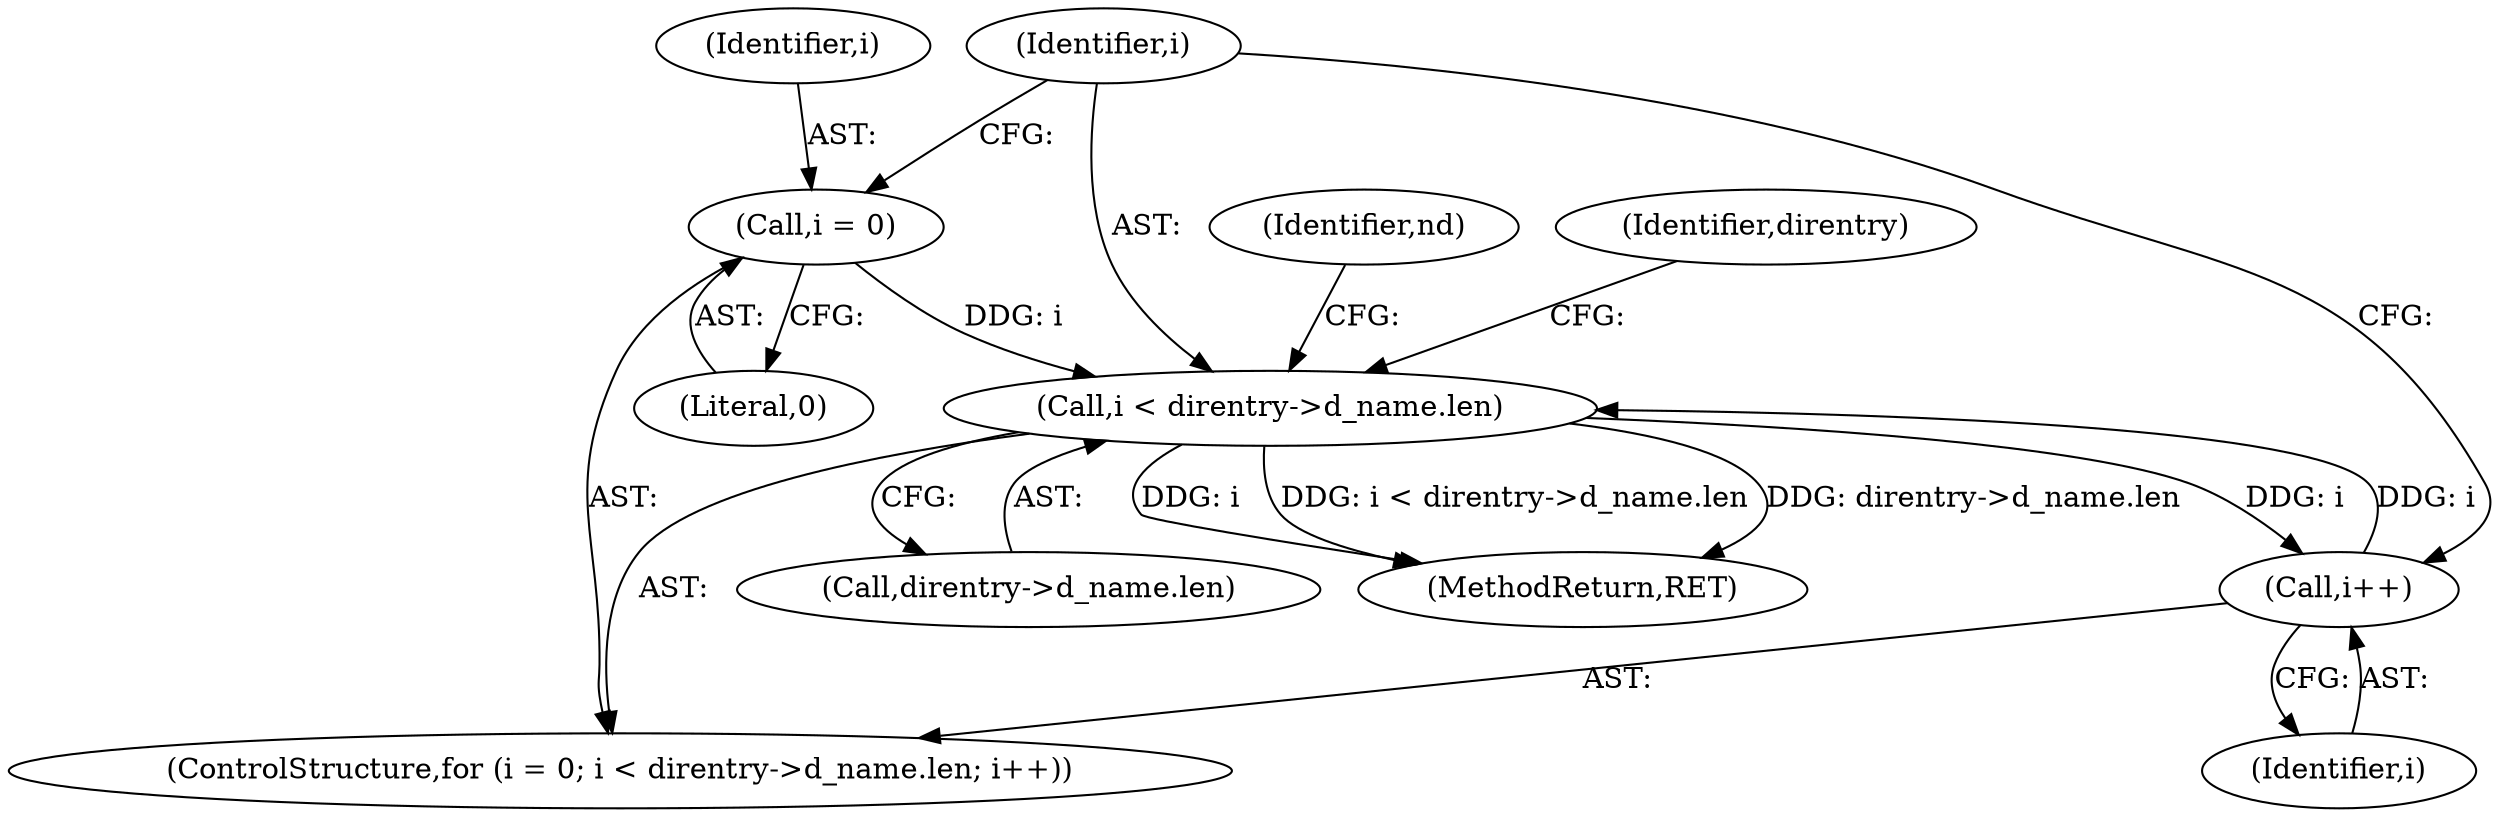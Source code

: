 digraph "0_linux_88d7d4e4a439f32acc56a6d860e415ee71d3df08@pointer" {
"1000198" [label="(Call,i < direntry->d_name.len)"];
"1000205" [label="(Call,i++)"];
"1000198" [label="(Call,i < direntry->d_name.len)"];
"1000195" [label="(Call,i = 0)"];
"1000197" [label="(Literal,0)"];
"1000198" [label="(Call,i < direntry->d_name.len)"];
"1000200" [label="(Call,direntry->d_name.len)"];
"1000195" [label="(Call,i = 0)"];
"1000205" [label="(Call,i++)"];
"1000498" [label="(MethodReturn,RET)"];
"1000199" [label="(Identifier,i)"];
"1000194" [label="(ControlStructure,for (i = 0; i < direntry->d_name.len; i++))"];
"1000196" [label="(Identifier,i)"];
"1000228" [label="(Identifier,nd)"];
"1000212" [label="(Identifier,direntry)"];
"1000206" [label="(Identifier,i)"];
"1000198" -> "1000194"  [label="AST: "];
"1000198" -> "1000200"  [label="CFG: "];
"1000199" -> "1000198"  [label="AST: "];
"1000200" -> "1000198"  [label="AST: "];
"1000212" -> "1000198"  [label="CFG: "];
"1000228" -> "1000198"  [label="CFG: "];
"1000198" -> "1000498"  [label="DDG: direntry->d_name.len"];
"1000198" -> "1000498"  [label="DDG: i"];
"1000198" -> "1000498"  [label="DDG: i < direntry->d_name.len"];
"1000205" -> "1000198"  [label="DDG: i"];
"1000195" -> "1000198"  [label="DDG: i"];
"1000198" -> "1000205"  [label="DDG: i"];
"1000205" -> "1000194"  [label="AST: "];
"1000205" -> "1000206"  [label="CFG: "];
"1000206" -> "1000205"  [label="AST: "];
"1000199" -> "1000205"  [label="CFG: "];
"1000195" -> "1000194"  [label="AST: "];
"1000195" -> "1000197"  [label="CFG: "];
"1000196" -> "1000195"  [label="AST: "];
"1000197" -> "1000195"  [label="AST: "];
"1000199" -> "1000195"  [label="CFG: "];
}
